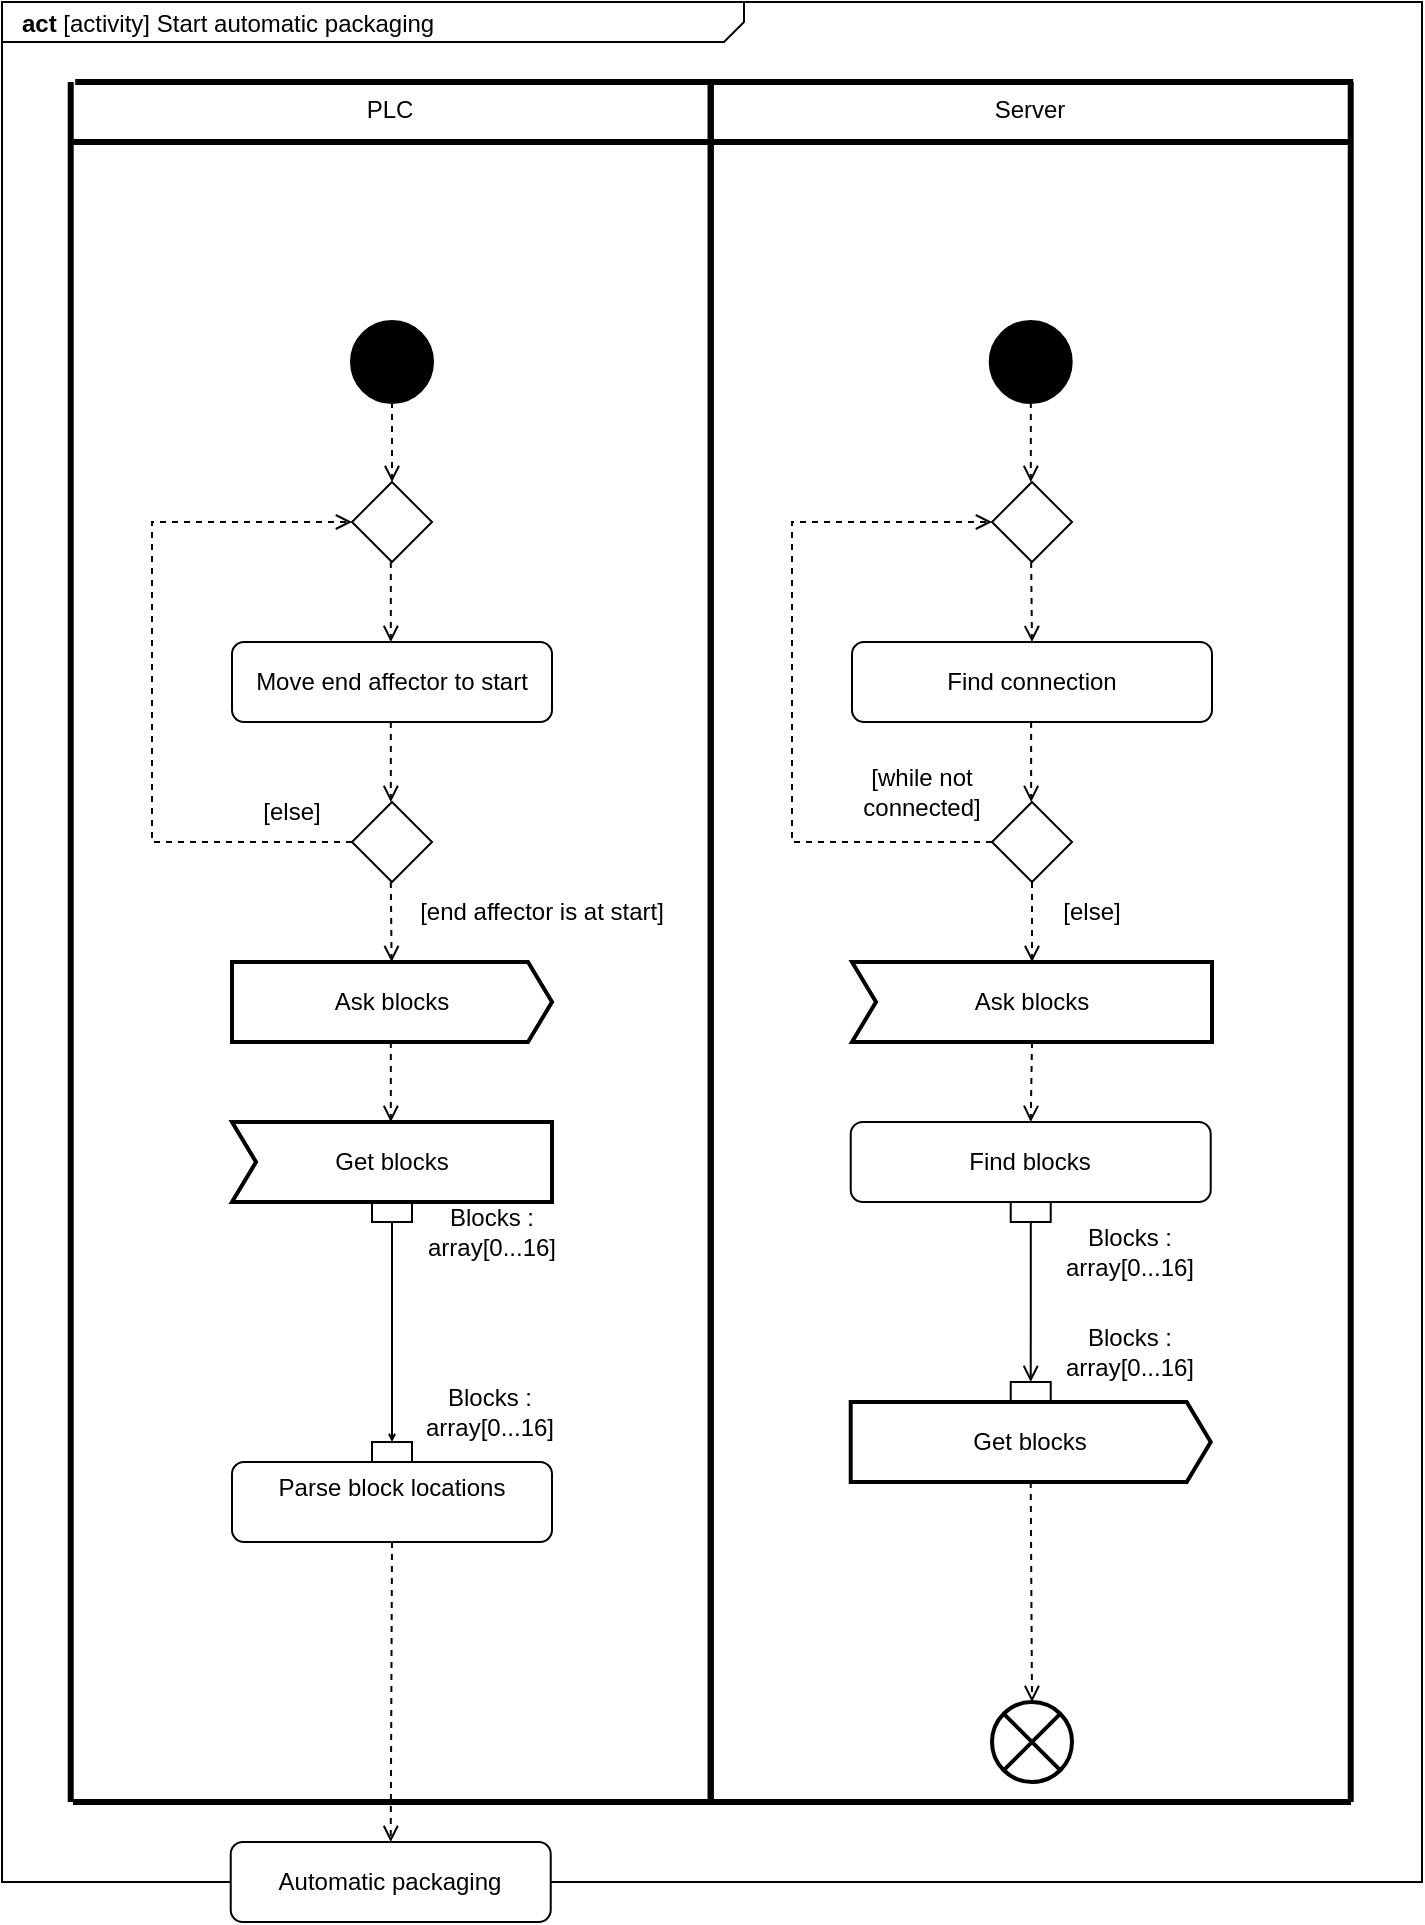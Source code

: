 <mxfile version="16.2.4" type="github" pages="3">
  <diagram id="rJTN6nQchsevcNzTw1fS" name="Page-1">
    <mxGraphModel dx="1955" dy="2277" grid="1" gridSize="10" guides="1" tooltips="1" connect="1" arrows="1" fold="1" page="1" pageScale="1" pageWidth="827" pageHeight="1169" math="0" shadow="0">
      <root>
        <mxCell id="0" />
        <mxCell id="1" parent="0" />
        <mxCell id="Sr-4OSjpqy5ggTlhQciy-38" value="&lt;p style=&quot;margin: 0px ; margin-top: 4px ; margin-left: 10px ; text-align: left&quot;&gt;&lt;b&gt;act&lt;/b&gt;   [activity] Start automatic packaging&lt;br&gt;&lt;/p&gt;" style="html=1;shape=mxgraph.sysml.package;align=left;spacingLeft=5;verticalAlign=top;spacingTop=-3;labelX=371.3;html=1;overflow=fill;" parent="1" vertex="1">
          <mxGeometry x="45" y="-80" width="710" height="940" as="geometry" />
        </mxCell>
        <mxCell id="Sr-4OSjpqy5ggTlhQciy-5" value="Move end affector to start" style="shape=rect;html=1;rounded=1;whiteSpace=wrap;align=center;" parent="1" vertex="1">
          <mxGeometry x="160" y="240" width="160" height="40" as="geometry" />
        </mxCell>
        <mxCell id="Sr-4OSjpqy5ggTlhQciy-7" value="Ask blocks" style="html=1;shape=mxgraph.sysml.sendSigAct;strokeWidth=2;whiteSpace=wrap;align=center;" parent="1" vertex="1">
          <mxGeometry x="160" y="400" width="160" height="40" as="geometry" />
        </mxCell>
        <mxCell id="Sr-4OSjpqy5ggTlhQciy-8" value="Ask blocks" style="html=1;shape=mxgraph.sysml.accEvent;strokeWidth=2;whiteSpace=wrap;align=center;" parent="1" vertex="1">
          <mxGeometry x="470" y="400" width="180" height="40" as="geometry" />
        </mxCell>
        <mxCell id="Sr-4OSjpqy5ggTlhQciy-14" value="Automatic packaging" style="shape=rect;html=1;rounded=1;whiteSpace=wrap;align=center;" parent="1" vertex="1">
          <mxGeometry x="159.36" y="840" width="160" height="40" as="geometry" />
        </mxCell>
        <mxCell id="Sr-4OSjpqy5ggTlhQciy-15" value="" style="endArrow=open;html=1;rounded=0;exitX=0.5;exitY=1;exitDx=0;exitDy=0;exitPerimeter=0;dashed=1;endFill=0;" parent="1" edge="1">
          <mxGeometry width="50" height="50" relative="1" as="geometry">
            <mxPoint x="240" y="120" as="sourcePoint" />
            <mxPoint x="240" y="160" as="targetPoint" />
          </mxGeometry>
        </mxCell>
        <mxCell id="Sr-4OSjpqy5ggTlhQciy-16" value="" style="endArrow=open;html=1;rounded=0;exitX=0.5;exitY=1;exitDx=0;exitDy=0;exitPerimeter=0;entryX=0.5;entryY=0;entryDx=0;entryDy=0;dashed=1;endFill=0;" parent="1" edge="1">
          <mxGeometry width="50" height="50" relative="1" as="geometry">
            <mxPoint x="239.41" y="280" as="sourcePoint" />
            <mxPoint x="239.41" y="320" as="targetPoint" />
          </mxGeometry>
        </mxCell>
        <mxCell id="Sr-4OSjpqy5ggTlhQciy-17" value="" style="endArrow=open;html=1;rounded=0;exitX=0.5;exitY=1;exitDx=0;exitDy=0;exitPerimeter=0;entryX=0.5;entryY=0;entryDx=0;entryDy=0;dashed=1;endFill=0;" parent="1" edge="1">
          <mxGeometry width="50" height="50" relative="1" as="geometry">
            <mxPoint x="239.41" y="440" as="sourcePoint" />
            <mxPoint x="239.41" y="480" as="targetPoint" />
          </mxGeometry>
        </mxCell>
        <mxCell id="Sr-4OSjpqy5ggTlhQciy-20" value="" style="shape=rhombus;html=1;verticalLabelPosition=bottom;verticalAlignment=top;" parent="1" vertex="1">
          <mxGeometry x="220" y="160" width="40" height="40" as="geometry" />
        </mxCell>
        <mxCell id="Sr-4OSjpqy5ggTlhQciy-24" value="" style="shape=rhombus;html=1;verticalLabelPosition=bottom;verticalAlignment=top;" parent="1" vertex="1">
          <mxGeometry x="220" y="320" width="40" height="40" as="geometry" />
        </mxCell>
        <mxCell id="Sr-4OSjpqy5ggTlhQciy-25" value="" style="endArrow=open;html=1;rounded=0;exitX=0;exitY=0.5;exitDx=0;exitDy=0;dashed=1;endFill=0;entryX=0;entryY=0.5;entryDx=0;entryDy=0;" parent="1" source="Sr-4OSjpqy5ggTlhQciy-24" target="Sr-4OSjpqy5ggTlhQciy-20" edge="1">
          <mxGeometry width="50" height="50" relative="1" as="geometry">
            <mxPoint x="170" y="350" as="sourcePoint" />
            <mxPoint x="170" y="390" as="targetPoint" />
            <Array as="points">
              <mxPoint x="120" y="340" />
              <mxPoint x="120" y="180" />
            </Array>
          </mxGeometry>
        </mxCell>
        <mxCell id="Sr-4OSjpqy5ggTlhQciy-26" value="" style="endArrow=open;html=1;rounded=0;exitX=0.5;exitY=1;exitDx=0;exitDy=0;exitPerimeter=0;dashed=1;endFill=0;" parent="1" edge="1">
          <mxGeometry width="50" height="50" relative="1" as="geometry">
            <mxPoint x="239.41" y="200" as="sourcePoint" />
            <mxPoint x="239.41" y="240" as="targetPoint" />
          </mxGeometry>
        </mxCell>
        <mxCell id="Sr-4OSjpqy5ggTlhQciy-27" value="" style="endArrow=open;html=1;rounded=0;exitX=0.5;exitY=1;exitDx=0;exitDy=0;exitPerimeter=0;dashed=1;endFill=0;" parent="1" target="Sr-4OSjpqy5ggTlhQciy-7" edge="1">
          <mxGeometry width="50" height="50" relative="1" as="geometry">
            <mxPoint x="239.41" y="360" as="sourcePoint" />
            <mxPoint x="239.41" y="400" as="targetPoint" />
          </mxGeometry>
        </mxCell>
        <mxCell id="Sr-4OSjpqy5ggTlhQciy-28" value="[else]" style="text;html=1;strokeColor=none;fillColor=none;align=center;verticalAlign=middle;whiteSpace=wrap;rounded=0;" parent="1" vertex="1">
          <mxGeometry x="160" y="310" width="60" height="30" as="geometry" />
        </mxCell>
        <mxCell id="Sr-4OSjpqy5ggTlhQciy-29" value="[end affector is at start]" style="text;html=1;strokeColor=none;fillColor=none;align=center;verticalAlign=middle;whiteSpace=wrap;rounded=0;" parent="1" vertex="1">
          <mxGeometry x="250" y="360" width="130" height="30" as="geometry" />
        </mxCell>
        <mxCell id="Sr-4OSjpqy5ggTlhQciy-30" value="" style="endArrow=open;html=1;rounded=0;exitX=0.5;exitY=1;exitDx=0;exitDy=0;exitPerimeter=0;dashed=1;endFill=0;" parent="1" edge="1">
          <mxGeometry width="50" height="50" relative="1" as="geometry">
            <mxPoint x="559.41" y="120" as="sourcePoint" />
            <mxPoint x="559.41" y="160" as="targetPoint" />
          </mxGeometry>
        </mxCell>
        <mxCell id="Sr-4OSjpqy5ggTlhQciy-33" value="" style="endArrow=open;html=1;rounded=0;exitX=0.5;exitY=1;exitDx=0;exitDy=0;exitPerimeter=0;dashed=1;endFill=0;entryX=0.5;entryY=0;entryDx=0;entryDy=0;" parent="1" source="Sr-4OSjpqy5ggTlhQciy-8" target="Sr-4OSjpqy5ggTlhQciy-10" edge="1">
          <mxGeometry width="50" height="50" relative="1" as="geometry">
            <mxPoint x="559.41" y="280" as="sourcePoint" />
            <mxPoint x="559.41" y="320" as="targetPoint" />
          </mxGeometry>
        </mxCell>
        <mxCell id="Sr-4OSjpqy5ggTlhQciy-36" value="PLC" style="html=1;shape=mxgraph.sysml.actPart;strokeWidth=3;verticalAlign=top;rotation=0;whiteSpace=wrap;" parent="1" vertex="1">
          <mxGeometry x="79.36" y="-40" width="320" height="860" as="geometry" />
        </mxCell>
        <mxCell id="Sr-4OSjpqy5ggTlhQciy-37" value="Server" style="html=1;shape=mxgraph.sysml.actPart;strokeWidth=3;verticalAlign=top;rotation=0;whiteSpace=wrap;" parent="1" vertex="1">
          <mxGeometry x="399.36" y="-40" width="320" height="860" as="geometry" />
        </mxCell>
        <mxCell id="Sr-4OSjpqy5ggTlhQciy-43" value="" style="endArrow=none;html=1;rounded=0;exitX=0.007;exitY=0;exitDx=0;exitDy=0;exitPerimeter=0;strokeWidth=3;entryX=1.004;entryY=0;entryDx=0;entryDy=0;entryPerimeter=0;jumpSize=4;" parent="1" source="Sr-4OSjpqy5ggTlhQciy-36" target="Sr-4OSjpqy5ggTlhQciy-37" edge="1">
          <mxGeometry width="50" height="50" relative="1" as="geometry">
            <mxPoint x="289.36" y="-150" as="sourcePoint" />
            <mxPoint x="339.36" y="-200" as="targetPoint" />
          </mxGeometry>
        </mxCell>
        <mxCell id="Sr-4OSjpqy5ggTlhQciy-44" value="" style="endArrow=none;html=1;rounded=0;exitX=0.007;exitY=0;exitDx=0;exitDy=0;exitPerimeter=0;strokeWidth=3;entryX=1.004;entryY=0;entryDx=0;entryDy=0;entryPerimeter=0;jumpSize=4;" parent="1" edge="1">
          <mxGeometry width="50" height="50" relative="1" as="geometry">
            <mxPoint x="80.32" y="-10" as="sourcePoint" />
            <mxPoint x="719.36" y="-10" as="targetPoint" />
          </mxGeometry>
        </mxCell>
        <mxCell id="Sr-4OSjpqy5ggTlhQciy-45" value="" style="endArrow=none;html=1;rounded=0;exitX=0.007;exitY=0;exitDx=0;exitDy=0;exitPerimeter=0;strokeWidth=3;entryX=1.004;entryY=0;entryDx=0;entryDy=0;entryPerimeter=0;jumpSize=4;" parent="1" edge="1">
          <mxGeometry width="50" height="50" relative="1" as="geometry">
            <mxPoint x="80.48" y="820" as="sourcePoint" />
            <mxPoint x="719.52" y="820" as="targetPoint" />
          </mxGeometry>
        </mxCell>
        <mxCell id="Sr-4OSjpqy5ggTlhQciy-56" value="Blocks : array[0...16]" style="text;html=1;strokeColor=none;fillColor=none;align=center;verticalAlign=middle;whiteSpace=wrap;rounded=0;" parent="1" vertex="1">
          <mxGeometry x="260" y="520" width="60" height="30" as="geometry" />
        </mxCell>
        <mxCell id="Sr-4OSjpqy5ggTlhQciy-60" style="edgeStyle=orthogonalEdgeStyle;rounded=0;jumpSize=1;orthogonalLoop=1;jettySize=auto;html=1;entryX=0.5;entryY=0;entryDx=0;entryDy=0;endArrow=open;endFill=0;startSize=2;endSize=2;strokeWidth=1;" parent="1" source="Sr-4OSjpqy5ggTlhQciy-57" target="Sr-4OSjpqy5ggTlhQciy-58" edge="1">
          <mxGeometry relative="1" as="geometry" />
        </mxCell>
        <mxCell id="Sr-4OSjpqy5ggTlhQciy-57" value="" style="whiteSpace=wrap;html=1;aspect=fixed;" parent="1" vertex="1">
          <mxGeometry x="230" y="510" width="20" height="20" as="geometry" />
        </mxCell>
        <mxCell id="Sr-4OSjpqy5ggTlhQciy-12" value="Get blocks" style="html=1;shape=mxgraph.sysml.accEvent;strokeWidth=2;whiteSpace=wrap;align=center;" parent="1" vertex="1">
          <mxGeometry x="160" y="480" width="160" height="40" as="geometry" />
        </mxCell>
        <mxCell id="Sr-4OSjpqy5ggTlhQciy-58" value="" style="whiteSpace=wrap;html=1;aspect=fixed;" parent="1" vertex="1">
          <mxGeometry x="230" y="640" width="20" height="20" as="geometry" />
        </mxCell>
        <mxCell id="Sr-4OSjpqy5ggTlhQciy-13" value="&lt;div&gt;Parse block locations&lt;/div&gt;&lt;div&gt;&lt;br&gt;&lt;/div&gt;" style="shape=rect;html=1;rounded=1;whiteSpace=wrap;align=center;" parent="1" vertex="1">
          <mxGeometry x="160" y="650" width="160" height="40" as="geometry" />
        </mxCell>
        <mxCell id="Sr-4OSjpqy5ggTlhQciy-61" value="Blocks : array[0...16]" style="text;html=1;strokeColor=none;fillColor=none;align=center;verticalAlign=middle;whiteSpace=wrap;rounded=0;" parent="1" vertex="1">
          <mxGeometry x="259.36" y="610" width="60" height="30" as="geometry" />
        </mxCell>
        <mxCell id="Sr-4OSjpqy5ggTlhQciy-62" value="" style="endArrow=open;html=1;rounded=0;dashed=1;endFill=0;entryX=0.5;entryY=0;entryDx=0;entryDy=0;exitX=0.5;exitY=1;exitDx=0;exitDy=0;" parent="1" source="Sr-4OSjpqy5ggTlhQciy-13" target="Sr-4OSjpqy5ggTlhQciy-14" edge="1">
          <mxGeometry width="50" height="50" relative="1" as="geometry">
            <mxPoint x="239" y="700" as="sourcePoint" />
            <mxPoint x="450" y="730" as="targetPoint" />
            <Array as="points" />
          </mxGeometry>
        </mxCell>
        <mxCell id="Sr-4OSjpqy5ggTlhQciy-64" value="" style="html=1;shape=mxgraph.sysml.flowFinal;strokeWidth=2;verticalLabelPosition=bottom;verticalAlignment=top;" parent="1" vertex="1">
          <mxGeometry x="540" y="770" width="40" height="40" as="geometry" />
        </mxCell>
        <mxCell id="Sr-4OSjpqy5ggTlhQciy-68" value="" style="endArrow=open;html=1;rounded=0;exitX=0.5;exitY=1;exitDx=0;exitDy=0;exitPerimeter=0;dashed=1;endFill=0;entryX=0.5;entryY=0;entryDx=0;entryDy=0;entryPerimeter=0;" parent="1" source="Sr-4OSjpqy5ggTlhQciy-11" target="Sr-4OSjpqy5ggTlhQciy-64" edge="1">
          <mxGeometry width="50" height="50" relative="1" as="geometry">
            <mxPoint x="559.41" y="520" as="sourcePoint" />
            <mxPoint x="560" y="580" as="targetPoint" />
          </mxGeometry>
        </mxCell>
        <mxCell id="Sr-4OSjpqy5ggTlhQciy-69" value="" style="shape=ellipse;html=1;fillColor=#000000;strokeWidth=2;verticalLabelPosition=bottom;verticalAlignment=top;perimeter=ellipsePerimeter;" parent="1" vertex="1">
          <mxGeometry x="220" y="80" width="40" height="40" as="geometry" />
        </mxCell>
        <mxCell id="pWvaUL1xxARUC-W4VffC-5" value="" style="shape=ellipse;html=1;fillColor=#000000;strokeWidth=2;verticalLabelPosition=bottom;verticalAlignment=top;perimeter=ellipsePerimeter;" parent="1" vertex="1">
          <mxGeometry x="539.36" y="80" width="40" height="40" as="geometry" />
        </mxCell>
        <mxCell id="pWvaUL1xxARUC-W4VffC-6" value="" style="group" parent="1" vertex="1" connectable="0">
          <mxGeometry x="469.36" y="610" width="180" height="50" as="geometry" />
        </mxCell>
        <mxCell id="Sr-4OSjpqy5ggTlhQciy-48" value="" style="whiteSpace=wrap;html=1;aspect=fixed;" parent="pWvaUL1xxARUC-W4VffC-6" vertex="1">
          <mxGeometry x="80" width="20" height="20" as="geometry" />
        </mxCell>
        <mxCell id="Sr-4OSjpqy5ggTlhQciy-11" value="Get blocks" style="html=1;shape=mxgraph.sysml.sendSigAct;strokeWidth=2;whiteSpace=wrap;align=center;" parent="pWvaUL1xxARUC-W4VffC-6" vertex="1">
          <mxGeometry y="10" width="180" height="40" as="geometry" />
        </mxCell>
        <mxCell id="pWvaUL1xxARUC-W4VffC-7" value="" style="group" parent="1" vertex="1" connectable="0">
          <mxGeometry x="469.36" y="480" width="180" height="130" as="geometry" />
        </mxCell>
        <mxCell id="Sr-4OSjpqy5ggTlhQciy-47" value="" style="edgeStyle=orthogonalEdgeStyle;rounded=0;jumpSize=4;orthogonalLoop=1;jettySize=auto;html=1;endArrow=open;endFill=0;strokeWidth=1;" parent="pWvaUL1xxARUC-W4VffC-7" source="Sr-4OSjpqy5ggTlhQciy-10" edge="1">
          <mxGeometry relative="1" as="geometry">
            <mxPoint x="90" y="130" as="targetPoint" />
          </mxGeometry>
        </mxCell>
        <mxCell id="Sr-4OSjpqy5ggTlhQciy-46" value="" style="whiteSpace=wrap;html=1;aspect=fixed;" parent="pWvaUL1xxARUC-W4VffC-7" vertex="1">
          <mxGeometry x="80" y="30" width="20" height="20" as="geometry" />
        </mxCell>
        <mxCell id="Sr-4OSjpqy5ggTlhQciy-10" value="Find blocks" style="shape=rect;html=1;rounded=1;whiteSpace=wrap;align=center;" parent="pWvaUL1xxARUC-W4VffC-7" vertex="1">
          <mxGeometry width="180" height="40" as="geometry" />
        </mxCell>
        <mxCell id="Sr-4OSjpqy5ggTlhQciy-53" value="Blocks : array[0...16]" style="text;html=1;strokeColor=none;fillColor=none;align=center;verticalAlign=middle;whiteSpace=wrap;rounded=0;" parent="pWvaUL1xxARUC-W4VffC-7" vertex="1">
          <mxGeometry x="110" y="100" width="60" height="30" as="geometry" />
        </mxCell>
        <mxCell id="Sr-4OSjpqy5ggTlhQciy-54" value="Blocks : array[0...16]" style="text;html=1;strokeColor=none;fillColor=none;align=center;verticalAlign=middle;whiteSpace=wrap;rounded=0;" parent="pWvaUL1xxARUC-W4VffC-7" vertex="1">
          <mxGeometry x="110" y="50" width="60" height="30" as="geometry" />
        </mxCell>
        <mxCell id="pWvaUL1xxARUC-W4VffC-8" value="" style="group" parent="1" vertex="1" connectable="0">
          <mxGeometry x="470" y="240" width="180" height="150" as="geometry" />
        </mxCell>
        <mxCell id="pWvaUL1xxARUC-W4VffC-11" value="Find connection" style="shape=rect;html=1;rounded=1;whiteSpace=wrap;align=center;" parent="pWvaUL1xxARUC-W4VffC-8" vertex="1">
          <mxGeometry width="180" height="40" as="geometry" />
        </mxCell>
        <mxCell id="pWvaUL1xxARUC-W4VffC-14" value="" style="shape=rhombus;html=1;verticalLabelPosition=bottom;verticalAlignment=top;" parent="pWvaUL1xxARUC-W4VffC-8" vertex="1">
          <mxGeometry x="70" y="80" width="40" height="40" as="geometry" />
        </mxCell>
        <mxCell id="pWvaUL1xxARUC-W4VffC-18" value="" style="endArrow=open;html=1;rounded=0;exitX=0.5;exitY=1;exitDx=0;exitDy=0;exitPerimeter=0;dashed=1;endFill=0;" parent="pWvaUL1xxARUC-W4VffC-8" edge="1">
          <mxGeometry width="50" height="50" relative="1" as="geometry">
            <mxPoint x="89.57" y="40" as="sourcePoint" />
            <mxPoint x="89.57" y="80" as="targetPoint" />
          </mxGeometry>
        </mxCell>
        <mxCell id="pWvaUL1xxARUC-W4VffC-20" value="[while not connected]" style="text;html=1;strokeColor=none;fillColor=none;align=center;verticalAlign=middle;whiteSpace=wrap;rounded=0;" parent="pWvaUL1xxARUC-W4VffC-8" vertex="1">
          <mxGeometry x="-20" y="60" width="110" height="30" as="geometry" />
        </mxCell>
        <mxCell id="pWvaUL1xxARUC-W4VffC-21" value="[else]" style="text;html=1;strokeColor=none;fillColor=none;align=center;verticalAlign=middle;whiteSpace=wrap;rounded=0;" parent="pWvaUL1xxARUC-W4VffC-8" vertex="1">
          <mxGeometry x="90" y="120" width="60" height="30" as="geometry" />
        </mxCell>
        <mxCell id="pWvaUL1xxARUC-W4VffC-15" value="" style="shape=rhombus;html=1;verticalLabelPosition=bottom;verticalAlignment=top;" parent="1" vertex="1">
          <mxGeometry x="540" y="160" width="40" height="40" as="geometry" />
        </mxCell>
        <mxCell id="pWvaUL1xxARUC-W4VffC-16" value="" style="endArrow=open;html=1;rounded=0;exitX=0;exitY=0.5;exitDx=0;exitDy=0;dashed=1;endFill=0;entryX=0;entryY=0.5;entryDx=0;entryDy=0;" parent="1" source="pWvaUL1xxARUC-W4VffC-14" edge="1">
          <mxGeometry width="50" height="50" relative="1" as="geometry">
            <mxPoint x="540" y="340" as="sourcePoint" />
            <mxPoint x="540" y="180" as="targetPoint" />
            <Array as="points">
              <mxPoint x="440" y="340" />
              <mxPoint x="440" y="180" />
            </Array>
          </mxGeometry>
        </mxCell>
        <mxCell id="pWvaUL1xxARUC-W4VffC-17" value="" style="endArrow=open;html=1;rounded=0;exitX=0.5;exitY=1;exitDx=0;exitDy=0;exitPerimeter=0;dashed=1;endFill=0;entryX=0.5;entryY=0;entryDx=0;entryDy=0;" parent="1" target="pWvaUL1xxARUC-W4VffC-11" edge="1">
          <mxGeometry width="50" height="50" relative="1" as="geometry">
            <mxPoint x="559.57" y="200" as="sourcePoint" />
            <mxPoint x="560" y="230" as="targetPoint" />
          </mxGeometry>
        </mxCell>
        <mxCell id="pWvaUL1xxARUC-W4VffC-19" value="" style="endArrow=open;html=1;rounded=0;exitX=0.5;exitY=1;exitDx=0;exitDy=0;entryX=0.5;entryY=0;entryDx=0;entryDy=0;dashed=1;endFill=0;entryPerimeter=0;" parent="1" source="pWvaUL1xxARUC-W4VffC-14" target="Sr-4OSjpqy5ggTlhQciy-8" edge="1">
          <mxGeometry width="50" height="50" relative="1" as="geometry">
            <mxPoint x="559.57" y="350" as="sourcePoint" />
            <mxPoint x="559.57" y="390" as="targetPoint" />
          </mxGeometry>
        </mxCell>
      </root>
    </mxGraphModel>
  </diagram>
  <diagram id="YXJdDzIsX8aemEX2qwKI" name="Page-2">
    <mxGraphModel dx="782" dy="443" grid="1" gridSize="10" guides="1" tooltips="1" connect="1" arrows="1" fold="1" page="1" pageScale="1" pageWidth="827" pageHeight="1169" math="0" shadow="0">
      <root>
        <mxCell id="fhWBwjrXLpCEhDLs0T0V-0" />
        <mxCell id="fhWBwjrXLpCEhDLs0T0V-1" parent="fhWBwjrXLpCEhDLs0T0V-0" />
        <mxCell id="fhWBwjrXLpCEhDLs0T0V-2" value="PLC" style="shape=rect;html=1;whiteSpace=wrap;align=center;" vertex="1" parent="fhWBwjrXLpCEhDLs0T0V-1">
          <mxGeometry x="150" y="110" width="160" height="60" as="geometry" />
        </mxCell>
        <mxCell id="fhWBwjrXLpCEhDLs0T0V-3" value="" style="edgeStyle=none;html=1;dashed=1;endArrow=none;align=center;verticalAlign=bottom;exitX=0.5;exitY=1;rounded=0;" edge="1" source="fhWBwjrXLpCEhDLs0T0V-2" parent="fhWBwjrXLpCEhDLs0T0V-1">
          <mxGeometry x="1" relative="1" as="geometry">
            <mxPoint x="230" y="260" as="targetPoint" />
          </mxGeometry>
        </mxCell>
        <mxCell id="fhWBwjrXLpCEhDLs0T0V-4" value="SERVER" style="shape=rect;html=1;whiteSpace=wrap;align=center;" vertex="1" parent="fhWBwjrXLpCEhDLs0T0V-1">
          <mxGeometry x="470" y="110" width="160" height="60" as="geometry" />
        </mxCell>
        <mxCell id="fhWBwjrXLpCEhDLs0T0V-5" value="" style="edgeStyle=none;html=1;dashed=1;endArrow=none;align=center;verticalAlign=bottom;exitX=0.5;exitY=1;rounded=0;" edge="1" source="fhWBwjrXLpCEhDLs0T0V-4" parent="fhWBwjrXLpCEhDLs0T0V-1">
          <mxGeometry x="1" relative="1" as="geometry">
            <mxPoint x="550" y="260" as="targetPoint" />
          </mxGeometry>
        </mxCell>
      </root>
    </mxGraphModel>
  </diagram>
  <diagram id="96qt5LMmLIuoLaYHYxK5" name="Page-3">
    <mxGraphModel dx="1117" dy="633" grid="1" gridSize="10" guides="1" tooltips="1" connect="1" arrows="1" fold="1" page="1" pageScale="1" pageWidth="827" pageHeight="1169" math="0" shadow="0">
      <root>
        <mxCell id="BRquKrhbLq2bK9uoOKul-0" />
        <mxCell id="BRquKrhbLq2bK9uoOKul-1" parent="BRquKrhbLq2bK9uoOKul-0" />
        <mxCell id="cp8Quu_cO_Qsme-704NT-0" value="&lt;p style=&quot;margin: 0px ; margin-top: 4px ; margin-left: 10px ; text-align: left&quot;&gt;&lt;b&gt;act&lt;/b&gt;   [activity] pack_array&lt;br&gt;&lt;/p&gt;" style="html=1;shape=mxgraph.sysml.package;align=left;spacingLeft=5;verticalAlign=top;spacingTop=-3;labelX=371.3;html=1;overflow=fill;" vertex="1" parent="BRquKrhbLq2bK9uoOKul-1">
          <mxGeometry x="200" y="10" width="370" height="490" as="geometry" />
        </mxCell>
        <mxCell id="CRUeSF_NIXHE9e5KZA6R-27" value="" style="whiteSpace=wrap;html=1;aspect=fixed;" vertex="1" parent="BRquKrhbLq2bK9uoOKul-1">
          <mxGeometry x="350" y="470" width="20" height="20" as="geometry" />
        </mxCell>
        <mxCell id="CRUeSF_NIXHE9e5KZA6R-26" value="" style="whiteSpace=wrap;html=1;aspect=fixed;" vertex="1" parent="BRquKrhbLq2bK9uoOKul-1">
          <mxGeometry x="350" y="390" width="20" height="20" as="geometry" />
        </mxCell>
        <mxCell id="CRUeSF_NIXHE9e5KZA6R-22" value="" style="whiteSpace=wrap;html=1;aspect=fixed;" vertex="1" parent="BRquKrhbLq2bK9uoOKul-1">
          <mxGeometry x="310" y="350" width="20" height="20" as="geometry" />
        </mxCell>
        <mxCell id="CRUeSF_NIXHE9e5KZA6R-16" value="" style="whiteSpace=wrap;html=1;aspect=fixed;" vertex="1" parent="BRquKrhbLq2bK9uoOKul-1">
          <mxGeometry x="430" y="230" width="20" height="20" as="geometry" />
        </mxCell>
        <mxCell id="CRUeSF_NIXHE9e5KZA6R-1" value="" style="whiteSpace=wrap;html=1;aspect=fixed;" vertex="1" parent="BRquKrhbLq2bK9uoOKul-1">
          <mxGeometry x="390" y="350" width="20" height="20" as="geometry" />
        </mxCell>
        <mxCell id="CRUeSF_NIXHE9e5KZA6R-2" value="bytes : packed data" style="text;html=1;strokeColor=none;fillColor=none;align=center;verticalAlign=middle;whiteSpace=wrap;rounded=0;" vertex="1" parent="BRquKrhbLq2bK9uoOKul-1">
          <mxGeometry x="370" y="400" width="100" height="30" as="geometry" />
        </mxCell>
        <mxCell id="CRUeSF_NIXHE9e5KZA6R-0" value="" style="whiteSpace=wrap;html=1;aspect=fixed;" vertex="1" parent="BRquKrhbLq2bK9uoOKul-1">
          <mxGeometry x="390" y="270" width="20" height="20" as="geometry" />
        </mxCell>
        <mxCell id="SuwZD3yvHXeo55nXqh4B-1" value="Create byte code" style="shape=rect;html=1;rounded=1;whiteSpace=wrap;align=center;" vertex="1" parent="BRquKrhbLq2bK9uoOKul-1">
          <mxGeometry x="360" y="240" width="160" height="40" as="geometry" />
        </mxCell>
        <mxCell id="SuwZD3yvHXeo55nXqh4B-2" value="pack data" style="shape=rect;html=1;rounded=1;whiteSpace=wrap;align=center;" vertex="1" parent="BRquKrhbLq2bK9uoOKul-1">
          <mxGeometry x="280" y="360" width="160" height="40" as="geometry" />
        </mxCell>
        <mxCell id="SuwZD3yvHXeo55nXqh4B-3" value="return packed data" style="shape=rect;html=1;rounded=1;whiteSpace=wrap;align=center;" vertex="1" parent="BRquKrhbLq2bK9uoOKul-1">
          <mxGeometry x="280" y="480" width="160" height="40" as="geometry" />
        </mxCell>
        <mxCell id="Zccdwcbxup76INu9L1Dw-0" value="byte code : string" style="text;html=1;strokeColor=none;fillColor=none;align=center;verticalAlign=middle;whiteSpace=wrap;rounded=0;" vertex="1" parent="BRquKrhbLq2bK9uoOKul-1">
          <mxGeometry x="440" y="280" width="100" height="30" as="geometry" />
        </mxCell>
        <mxCell id="Zccdwcbxup76INu9L1Dw-1" style="edgeStyle=orthogonalEdgeStyle;rounded=0;orthogonalLoop=1;jettySize=auto;html=1;exitX=0.5;exitY=1;exitDx=0;exitDy=0;" edge="1" parent="BRquKrhbLq2bK9uoOKul-1" source="Zccdwcbxup76INu9L1Dw-0" target="Zccdwcbxup76INu9L1Dw-0">
          <mxGeometry relative="1" as="geometry" />
        </mxCell>
        <mxCell id="FFLOhRvNc_9cGqYtOz8n-0" value="" style="shape=ellipse;html=1;fillColor=#000000;strokeWidth=2;verticalLabelPosition=bottom;verticalAlignment=top;perimeter=ellipsePerimeter;" vertex="1" parent="BRquKrhbLq2bK9uoOKul-1">
          <mxGeometry x="358" y="40" width="40" height="40" as="geometry" />
        </mxCell>
        <mxCell id="CRUeSF_NIXHE9e5KZA6R-5" value="" style="shape=rect;html=1;fillColor=#000000;verticalLabelPosition=bottom;verticalAlignment=top;rotation=90;" vertex="1" parent="BRquKrhbLq2bK9uoOKul-1">
          <mxGeometry x="376" y="30" width="4" height="200" as="geometry" />
        </mxCell>
        <mxCell id="CRUeSF_NIXHE9e5KZA6R-12" value="" style="endArrow=classic;html=1;rounded=0;entryX=0.5;entryY=0;entryDx=0;entryDy=0;" edge="1" parent="BRquKrhbLq2bK9uoOKul-1" target="CRUeSF_NIXHE9e5KZA6R-22">
          <mxGeometry width="50" height="50" relative="1" as="geometry">
            <mxPoint x="320" y="130" as="sourcePoint" />
            <mxPoint x="356" y="240" as="targetPoint" />
            <Array as="points">
              <mxPoint x="320" y="160" />
              <mxPoint x="320" y="200" />
            </Array>
          </mxGeometry>
        </mxCell>
        <mxCell id="CRUeSF_NIXHE9e5KZA6R-15" value="" style="endArrow=classic;html=1;rounded=0;exitX=0.5;exitY=1;exitDx=0;exitDy=0;entryX=0.5;entryY=0;entryDx=0;entryDy=0;" edge="1" parent="BRquKrhbLq2bK9uoOKul-1" source="CRUeSF_NIXHE9e5KZA6R-0" target="CRUeSF_NIXHE9e5KZA6R-1">
          <mxGeometry width="50" height="50" relative="1" as="geometry">
            <mxPoint x="344" y="138" as="sourcePoint" />
            <mxPoint x="330" y="370" as="targetPoint" />
            <Array as="points">
              <mxPoint x="400" y="320" />
            </Array>
          </mxGeometry>
        </mxCell>
        <mxCell id="CRUeSF_NIXHE9e5KZA6R-18" value="" style="endArrow=classic;html=1;rounded=0;" edge="1" parent="BRquKrhbLq2bK9uoOKul-1">
          <mxGeometry width="50" height="50" relative="1" as="geometry">
            <mxPoint x="440" y="130" as="sourcePoint" />
            <mxPoint x="440" y="230" as="targetPoint" />
            <Array as="points">
              <mxPoint x="440" y="160" />
              <mxPoint x="440" y="200" />
            </Array>
          </mxGeometry>
        </mxCell>
        <mxCell id="CRUeSF_NIXHE9e5KZA6R-19" value="int : len(array)" style="text;html=1;strokeColor=none;fillColor=none;align=center;verticalAlign=middle;whiteSpace=wrap;rounded=0;" vertex="1" parent="BRquKrhbLq2bK9uoOKul-1">
          <mxGeometry x="450" y="200" width="100" height="30" as="geometry" />
        </mxCell>
        <mxCell id="CRUeSF_NIXHE9e5KZA6R-21" value="np.ndarray : array" style="text;html=1;strokeColor=none;fillColor=none;align=center;verticalAlign=middle;whiteSpace=wrap;rounded=0;" vertex="1" parent="BRquKrhbLq2bK9uoOKul-1">
          <mxGeometry x="210" y="330" width="100" height="30" as="geometry" />
        </mxCell>
        <mxCell id="CRUeSF_NIXHE9e5KZA6R-25" value="" style="endArrow=classic;html=1;rounded=0;exitX=0.5;exitY=1;exitDx=0;exitDy=0;entryX=0;entryY=0.5;entryDx=0;entryDy=0;" edge="1" parent="BRquKrhbLq2bK9uoOKul-1" source="FFLOhRvNc_9cGqYtOz8n-0" target="CRUeSF_NIXHE9e5KZA6R-5">
          <mxGeometry width="50" height="50" relative="1" as="geometry">
            <mxPoint x="360" y="140" as="sourcePoint" />
            <mxPoint x="410" y="90" as="targetPoint" />
          </mxGeometry>
        </mxCell>
        <mxCell id="CRUeSF_NIXHE9e5KZA6R-29" value="" style="endArrow=classic;html=1;rounded=0;exitX=0.5;exitY=1;exitDx=0;exitDy=0;entryX=0.5;entryY=0;entryDx=0;entryDy=0;" edge="1" parent="BRquKrhbLq2bK9uoOKul-1">
          <mxGeometry width="50" height="50" relative="1" as="geometry">
            <mxPoint x="360" y="410" as="sourcePoint" />
            <mxPoint x="360" y="470" as="targetPoint" />
            <Array as="points">
              <mxPoint x="360" y="440" />
            </Array>
          </mxGeometry>
        </mxCell>
        <mxCell id="CRUeSF_NIXHE9e5KZA6R-30" value="byte code : string" style="text;html=1;strokeColor=none;fillColor=none;align=center;verticalAlign=middle;whiteSpace=wrap;rounded=0;" vertex="1" parent="BRquKrhbLq2bK9uoOKul-1">
          <mxGeometry x="450" y="350" width="100" height="30" as="geometry" />
        </mxCell>
        <mxCell id="CRUeSF_NIXHE9e5KZA6R-31" value="bytes : packed data" style="text;html=1;strokeColor=none;fillColor=none;align=center;verticalAlign=middle;whiteSpace=wrap;rounded=0;" vertex="1" parent="BRquKrhbLq2bK9uoOKul-1">
          <mxGeometry x="376" y="450" width="100" height="30" as="geometry" />
        </mxCell>
      </root>
    </mxGraphModel>
  </diagram>
</mxfile>
